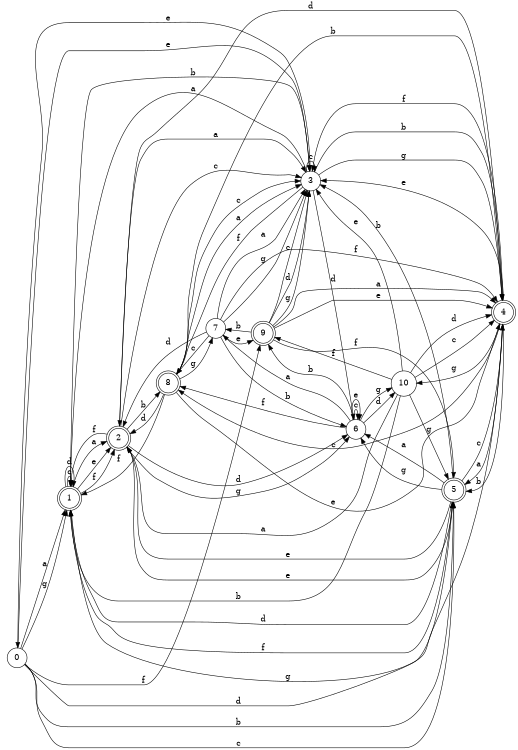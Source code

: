 digraph n9_7 {
__start0 [label="" shape="none"];

rankdir=LR;
size="8,5";

s0 [style="filled", color="black", fillcolor="white" shape="circle", label="0"];
s1 [style="rounded,filled", color="black", fillcolor="white" shape="doublecircle", label="1"];
s2 [style="rounded,filled", color="black", fillcolor="white" shape="doublecircle", label="2"];
s3 [style="filled", color="black", fillcolor="white" shape="circle", label="3"];
s4 [style="rounded,filled", color="black", fillcolor="white" shape="doublecircle", label="4"];
s5 [style="rounded,filled", color="black", fillcolor="white" shape="doublecircle", label="5"];
s6 [style="filled", color="black", fillcolor="white" shape="circle", label="6"];
s7 [style="filled", color="black", fillcolor="white" shape="circle", label="7"];
s8 [style="rounded,filled", color="black", fillcolor="white" shape="doublecircle", label="8"];
s9 [style="rounded,filled", color="black", fillcolor="white" shape="doublecircle", label="9"];
s10 [style="filled", color="black", fillcolor="white" shape="circle", label="10"];
s0 -> s1 [label="a"];
s0 -> s5 [label="b"];
s0 -> s5 [label="c"];
s0 -> s5 [label="d"];
s0 -> s3 [label="e"];
s0 -> s9 [label="f"];
s0 -> s1 [label="g"];
s1 -> s2 [label="a"];
s1 -> s3 [label="b"];
s1 -> s1 [label="c"];
s1 -> s1 [label="d"];
s1 -> s2 [label="e"];
s1 -> s2 [label="f"];
s1 -> s4 [label="g"];
s2 -> s3 [label="a"];
s2 -> s8 [label="b"];
s2 -> s3 [label="c"];
s2 -> s6 [label="d"];
s2 -> s5 [label="e"];
s2 -> s1 [label="f"];
s2 -> s6 [label="g"];
s3 -> s1 [label="a"];
s3 -> s4 [label="b"];
s3 -> s3 [label="c"];
s3 -> s6 [label="d"];
s3 -> s0 [label="e"];
s3 -> s8 [label="f"];
s3 -> s4 [label="g"];
s4 -> s5 [label="a"];
s4 -> s5 [label="b"];
s4 -> s8 [label="c"];
s4 -> s2 [label="d"];
s4 -> s3 [label="e"];
s4 -> s3 [label="f"];
s4 -> s10 [label="g"];
s5 -> s6 [label="a"];
s5 -> s3 [label="b"];
s5 -> s4 [label="c"];
s5 -> s1 [label="d"];
s5 -> s2 [label="e"];
s5 -> s1 [label="f"];
s5 -> s6 [label="g"];
s6 -> s7 [label="a"];
s6 -> s9 [label="b"];
s6 -> s6 [label="c"];
s6 -> s10 [label="d"];
s6 -> s6 [label="e"];
s6 -> s8 [label="f"];
s6 -> s10 [label="g"];
s7 -> s3 [label="a"];
s7 -> s6 [label="b"];
s7 -> s8 [label="c"];
s7 -> s2 [label="d"];
s7 -> s9 [label="e"];
s7 -> s4 [label="f"];
s7 -> s3 [label="g"];
s8 -> s3 [label="a"];
s8 -> s4 [label="b"];
s8 -> s3 [label="c"];
s8 -> s2 [label="d"];
s8 -> s4 [label="e"];
s8 -> s1 [label="f"];
s8 -> s7 [label="g"];
s9 -> s4 [label="a"];
s9 -> s7 [label="b"];
s9 -> s3 [label="c"];
s9 -> s3 [label="d"];
s9 -> s4 [label="e"];
s9 -> s5 [label="f"];
s9 -> s3 [label="g"];
s10 -> s2 [label="a"];
s10 -> s1 [label="b"];
s10 -> s4 [label="c"];
s10 -> s4 [label="d"];
s10 -> s3 [label="e"];
s10 -> s9 [label="f"];
s10 -> s5 [label="g"];

}